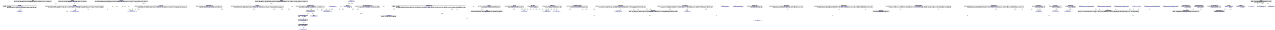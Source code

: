 digraph G {
	graph [bb="0,0,41652,982",
		nodesep=0.5,
		rankdir=TB,
		ranksep=1.0,
		ratio=auto,
		size="8.5,11"
	];
	node [fontname="DejaVu Sans",
		label="\N"
	];
	node5	[color=black,
		height=0.61111,
		label=< <table color='#666666' cellborder='0' cellspacing='0' border='1'><tr><td colspan='2' bgcolor='grey'><B>existsInExample</B></td></tr><tr><td href='https://w3id.org/def/temp_ont/existsInExample' bgcolor='#eeeeee' colspan='2'><font point-size='10' color='#6666ff'>https://w3id.org/def/temp_ont/existsInExample</font></td></tr></table> >,
		pos="17212,941",
		shape=none,
		width=4.0694];
	node1	[color=black,
		height=0.61111,
		label=< <table color='#666666' cellborder='0' cellspacing='0' border='1'><tr><td colspan='2' bgcolor='grey'><B>Temperature Lexeme</B></td></tr><tr><td href='https://w3id.org/def/temp_ont/TemperatureLexeme' bgcolor='#eeeeee' colspan='2'><font point-size='10' color='#6666ff'>https://w3id.org/def/temp_ont/TemperatureLexeme</font></td></tr></table> >,
		pos="20410,612.5",
		shape=none,
		width=4.2361];
	node5 -> node1	[color=BLACK,
		label=< <font point-size='10' color='#336633'>rdfs:domain</font> >,
		lp="18009,772",
		pos="e,20257,614.64 17358,938.12 17503,930.66 17728,903.67 17900,813 17945,789.03 17938,759.72 17980,731 18029,698.28 18044,692.39 18102,\
680 18309,634.92 19755,618.9 20247,614.72"];
	node2	[color=black,
		height=0.875,
		label=< <table color='#666666' cellborder='0' cellspacing='0' border='1'><tr><td colspan='2' bgcolor='grey'><B>Example</B></td></tr><tr><td href='https://w3id.org/def/temp_ont/Example' bgcolor='#eeeeee' colspan='2'><font point-size='10' color='#6666ff'>https://w3id.org/def/temp_ont/Example</font></td></tr><tr><td align='left'>rdfs:comment</td><td align='left'>&quot;Examples of temperature terms in use. Examples are languages objects, and can thus be the Subjects of the hasLanguage property&quot;</td></tr></table> >,
		pos="26240,612.5",
		shape=none,
		width=16.431];
	node5 -> node2	[color=BLACK,
		label=< <font point-size='10' color='#336633'>rdfs:range</font> >,
		lp="26544,772",
		pos="e,26381,644.08 17358,924.8 17451,915.81 17575,905.2 17684,900 18761,848.9 21456,859.55 22534,849 22589,848.46 26463,852.15 26502,\
813 26527,787.11 26521,761.59 26502,731 26476,691.63 26434,665.32 26391,647.8"];
	node12	[color=black,
		height=0.875,
		label=< <table color='#666666' cellborder='0' cellspacing='0' border='1'><tr><td colspan='2' bgcolor='grey'><B>containsWord</B></td></tr><tr><td href='https://w3id.org/def/temp_ont/containsWord' bgcolor='#eeeeee' colspan='2'><font point-size='10' color='#6666ff'>https://w3id.org/def/temp_ont/containsWord</font></td></tr><tr><td align='left'>rdfs:comment</td><td align='left'>&quot;Examples contain word&quot;</td></tr></table> >,
		pos="17724,772",
		shape=none,
		width=4.3889];
	node5 -> node12	[color=BLACK,
		label=< <font point-size='10' color='#336633'>owl:inverseOf</font> >,
		lp="17133,856.5",
		pos="e,17599,803.52 17153,918.92 17115,901.7 17075,875.88 17100,849 17133,812.38 17497,820.51 17546,813 17560,810.9 17575,808.33 17589,\
805.51"];
	node31	[color=black,
		height=0.61111,
		label=< <table color='#666666' cellborder='0' cellspacing='0' border='1'><tr><td colspan='2' bgcolor='grey'><B>ObjectProperty</B></td></tr><tr><td href='http://www.w3.org/2002/07/owl#ObjectProperty' bgcolor='#eeeeee' colspan='2'><font point-size='10' color='#6666ff'>http://www.w3.org/2002/07/owl#ObjectProperty</font></td></tr></table> >,
		pos="17322,612.5",
		shape=none,
		width=3.9861];
	node5 -> node31	[color=BLACK,
		label=< <font point-size='10' color='#336633'>rdf:type</font> >,
		lp="15976,772",
		pos="e,17179,615.11 17065,935.99 16749,925.86 16029,894.01 15956,813 15931,785.96 15931,757.85 15956,731 16036,643.07 16828,620.8 17169,\
615.28"];
	node7	[color=black,
		height=0.61111,
		label=< <table color='#666666' cellborder='0' cellspacing='0' border='1'><tr><td colspan='2' bgcolor='grey'><B>Class</B></td></tr><tr><td href='http://www.w3.org/2002/07/owl#Class' bgcolor='#eeeeee' colspan='2'><font point-size='10' color='#6666ff'>http://www.w3.org/2002/07/owl#Class</font></td></tr></table> >,
		pos="23206,312.5",
		shape=none,
		width=3.2361];
	node1 -> node7	[color=BLACK,
		label=< <font point-size='10' color='#336633'>rdf:type</font> >,
		lp="21134,462.5",
		pos="e,23089,317.06 20474,590.4 20597,551.27 20874,468.1 21114,431 21496,371.85 22686,329.9 23079,317.38"];
	node28	[color=black,
		height=0.875,
		label=< <table color='#666666' cellborder='0' cellspacing='0' border='1'><tr><td colspan='2' bgcolor='grey'><B>Language Object</B></td></tr><tr><td href='https://w3id.org/def/temp_ont/LanguageObject' bgcolor='#eeeeee' colspan='2'><font point-size='10' color='#6666ff'>https://w3id.org/def/temp_ont/LanguageObject</font></td></tr><tr><td align='left'>rdfs:comment</td><td align='left'>&quot;Words, phrases, examples, texts, are language objects&quot;</td></tr></table> >,
		pos="21462,462.5",
		shape=none,
		width=8.0556];
	node1 -> node28	[color=BLACK,
		label=< <font point-size='10' color='#336633'>rdfs:subClassOf</font> >,
		lp="21005,537.5",
		pos="e,21245,494.07 20559,590.49 20735,565.71 21030,524.25 21235,495.47"];
	node2 -> node7	[color=BLACK,
		label=< <font point-size='10' color='#336633'>rdf:type</font> >,
		lp="25045,462.5",
		pos="e,23322,324.97 25929,580.97 25274,516.68 23777,369.63 23332,325.95"];
	node2 -> node28	[color=BLACK,
		label=< <font point-size='10' color='#336633'>rdfs:subClassOf</font> >,
		lp="24031,537.5",
		pos="e,21753,472.49 25648,593.17 24619,561.31 22538,496.83 21763,472.8"];
	node8	[color=black,
		height=0.875,
		label=< <table color='#666666' cellborder='0' cellspacing='0' border='1'><tr><td colspan='2' bgcolor='grey'><B>hasNumberOfCentralSystemTerms</B></td></tr><tr><td href='https://w3id.org/def/temp_ont/hasNumberOfCentralSystemTerms' bgcolor='#eeeeee' colspan='2'><font point-size='10' color='#6666ff'>https://w3id.org/def/temp_ont/hasNumberOfCentralSystemTerms</font></td></tr><tr><td align='left'>rdfs:comment</td><td align='left'>&quot;We want to record the number of system central terms that a particular system has&quot;</td></tr></table> >,
		pos="33936,772",
		shape=none,
		width=11.264];
	node9	[color=black,
		height=0.875,
		label=< <table color='#666666' cellborder='0' cellspacing='0' border='1'><tr><td colspan='2' bgcolor='grey'><B>Temperature System</B></td></tr><tr><td href='https://w3id.org/def/temp_ont/TemperatureSystem' bgcolor='#eeeeee' colspan='2'><font point-size='10' color='#6666ff'>https://w3id.org/def/temp_ont/TemperatureSystem</font></td></tr><tr><td align='left'>rdfs:comment</td><td align='left'>&quot;we can later define a particular system (eg ex:smith2001_1) as a subclass of # TemperatureSystem, like this: # ex:smith2001_1 a owl:Class ;   rdfs:subClassOf ex:TemperatureSystem . Here the class is just defined.&quot;</td></tr></table> >,
		pos="32506,612.5",
		shape=none,
		width=26.278];
	node8 -> node9	[color=BLACK,
		label=< <font point-size='10' color='#336633'>rdfs:domain</font> >,
		lp="33250,687.5",
		pos="e,32784,644.02 33660,740.49 33410,713.05 33046,672.91 32794,645.13"];
	node26	[color=black,
		height=0.61111,
		label=< <table color='#666666' cellborder='0' cellspacing='0' border='1'><tr><td colspan='2' bgcolor='grey'><B>DatatypeProperty</B></td></tr><tr><td href='http://www.w3.org/2002/07/owl#DatatypeProperty' bgcolor='#eeeeee' colspan='2'><font point-size='10' color='#6666ff'>http://www.w3.org/2002/07/owl#DatatypeProperty</font></td></tr></table> >,
		pos="30106,612.5",
		shape=none,
		width=4.1528];
	node8 -> node26	[color=BLACK,
		label=< <font point-size='10' color='#336633'>rdf:type</font> >,
		lp="32624,687.5",
		pos="e,30256,623.49 33635,740.49 33594,736.93 33552,733.64 33512,731 33440,726.16 32274,682.25 32202,680 31506,658.48 31332,671.99 30636,\
644 30512,638.99 30371,630.77 30266,624.12"];
	node62	[color=black,
		height=0.61111,
		label=< <table color='#666666' cellborder='0' cellspacing='0' border='1'><tr><td colspan='2' bgcolor='grey'><B>integer</B></td></tr><tr><td href='http://www.w3.org/2001/XMLSchema#integer' bgcolor='#eeeeee' colspan='2'><font point-size='10' color='#6666ff'>http://www.w3.org/2001/XMLSchema#integer</font></td></tr></table> >,
		pos="33936,612.5",
		shape=none,
		width=3.6528];
	node8 -> node62	[color=BLACK,
		label=< <font point-size='10' color='#336633'>rdfs:range</font> >,
		lp="33961,687.5",
		pos="e,33936,634.6 33936,740.26 33936,712.76 33936,672.62 33936,644.91"];
	node9 -> node7	[color=BLACK,
		label=< <font point-size='10' color='#336633'>rdf:type</font> >,
		lp="31171,462.5",
		pos="e,23322,314.18 31560,582.51 31392,573 31256,560.7 31216,545 31141,516.18 31151,458.45 31076,431 30886,361.9 24330,320.19 23332,314.24"];
	node3	[color=black,
		height=0.875,
		label=< <table color='#666666' cellborder='0' cellspacing='0' border='1'><tr><td colspan='2' bgcolor='grey'><B>isLessWarmThan</B></td></tr><tr><td href='https://w3id.org/def/temp_ont/isLessWarmThan' bgcolor='#eeeeee' colspan='2'><font point-size='10' color='#6666ff'>https://w3id.org/def/temp_ont/isLessWarmThan</font></td></tr><tr><td align='left'>rdfs:comment</td><td align='left'>&quot;A TemperatureLexeme also have relative temperatures to each other. # Note that the inverse relationship means we do not at first have to  # mark both relationships when we add data - a reasoner can do that  # automatically for us&quot;</td></tr></table> >,
		pos="18718,941",
		shape=none,
		width=28.222];
	node3 -> node1	[color=BLACK,
		label=< <font point-size='10' color='#336633'>rdfs:domain</font> >,
		lp="20354,772",
		pos="e,20372,634.64 19515,909.5 19895,893.55 20273,875.09 20292,864 20314,850.4 20314,838.15 20322,813 20330,784.68 20316,706.42 20330,\
680 20337,664.52 20351,651.3 20364,640.81"];
	node3 -> node1	[color=BLACK,
		label=< <font point-size='10' color='#336633'>rdfs:range</font> >,
		lp="20288,772",
		pos="e,20378,634.57 19391,909.5 19752,888.39 20137,856.26 20210,813 20247,790.69 20236,764.56 20264,731 20284,705.86 20291,700.9 20316,\
680 20333,666.17 20352,652.06 20369,640.42"];
	node3 -> node31	[color=BLACK,
		label=< <font point-size='10' color='#336633'>rdf:type</font> >,
		lp="17185,772",
		pos="e,17274,634.65 18115,909.49 17693,885.09 17198,849.11 17164,813 17140,786.2 17148,763.56 17164,731 17185,689.47 17229,658.9 17265,\
639.38"];
	node37	[color=black,
		height=0.875,
		label=< <table color='#666666' cellborder='0' cellspacing='0' border='1'><tr><td colspan='2' bgcolor='grey'><B>isMoreWarmThan</B></td></tr><tr><td href='https://w3id.org/def/temp_ont/isMoreWarmThan' bgcolor='#eeeeee' colspan='2'><font point-size='10' color='#6666ff'>https://w3id.org/def/temp_ont/isMoreWarmThan</font></td></tr><tr><td align='left'>rdfs:comment</td><td align='left'>&quot;A TemperatureLexeme also have relative temperatures to each other. # Note that the inverse relationship means we do not at first have to  # mark both relationships when we add data - a reasoner can do that  # automatically for us&quot;</td></tr></table> >,
		pos="19176,772",
		shape=none,
		width=28.222];
	node3 -> node37	[color=BLACK,
		label=< <font point-size='10' color='#336633'>owl:inverseOf</font> >,
		lp="18995,856.5",
		pos="e,19092,803.61 18802,909.47 18881,880.54 19000,837.17 19082,807.12"];
	node6	[color=black,
		height=0.875,
		label=< <table color='#666666' cellborder='0' cellspacing='0' border='1'><tr><td colspan='2' bgcolor='grey'><B>isMoreColdThan</B></td></tr><tr><td href='https://w3id.org/def/temp_ont/isMoreColdThan' bgcolor='#eeeeee' colspan='2'><font point-size='10' color='#6666ff'>https://w3id.org/def/temp_ont/isMoreColdThan</font></td></tr><tr><td align='left'>rdfs:comment</td><td align='left'>&quot;A TemperatureLexeme also have relative temperatures to each other. # Note that the inverse relationship means we do not at first have to  # mark both relationships when we add data - a reasoner can do that  # automatically for us&quot;</td></tr></table> >,
		pos="24522,772",
		shape=none,
		width=28.222];
	node6 -> node1	[color=BLACK,
		label=< <font point-size='10' color='#336633'>rdfs:domain</font> >,
		lp="23695,687.5",
		pos="e,20562,613.59 24214,740.48 23995,719.89 23692,694.01 23426,680 22337,622.87 21025,614.68 20572,613.61"];
	node6 -> node1	[color=BLACK,
		label=< <font point-size='10' color='#336633'>rdfs:range</font> >,
		lp="22496,687.5",
		pos="e,20562,619.31 23733,740.5 23650,737.28 23566,734.07 23486,731 22372,688.19 21031,637.14 20572,619.69"];
	node6 -> node31	[color=BLACK,
		label=< <font point-size='10' color='#336633'>rdf:type</font> >,
		lp="20508,687.5",
		pos="e,17419,634.57 23796,740.5 23692,736.85 23586,733.53 23486,731 22820,714.13 21152,751.66 20488,695 20445,691.4 20436,683.6 20394,\
680 19749,624.9 18127,708.43 17484,644 17466,642.22 17447,639.47 17429,636.34"];
	node10	[color=black,
		height=1.1389,
		label=< <table color='#666666' cellborder='0' cellspacing='0' border='1'><tr><td colspan='2' bgcolor='grey'><B>temp_ont</B></td></tr><tr><td href='https://w3id.org/def/temp_ont' bgcolor='#eeeeee' colspan='2'><font point-size='10' color='#6666ff'>https://w3id.org/def/temp_ont</font></td></tr><tr><td align='left'>dc1:description</td><td align='left'>&quot;An ontology for capturing cross-linguistic temperature terms and their meanings.&quot;</td></tr><tr><td align='left'>dc1:title</td><td align='left'>&quot;The Linguistics of Temperature Terms Ontology&quot;</td></tr></table> >,
		pos="41202,941",
		shape=none,
		width=11.486];
	node15	[color=black,
		height=0.61111,
		label=< <table color='#666666' cellborder='0' cellspacing='0' border='1'><tr><td colspan='2' bgcolor='grey'><B>Ontology</B></td></tr><tr><td href='http://www.w3.org/2002/07/owl#Ontology' bgcolor='#eeeeee' colspan='2'><font point-size='10' color='#6666ff'>http://www.w3.org/2002/07/owl#Ontology</font></td></tr></table> >,
		pos="40880,772",
		shape=none,
		width=3.4861];
	node10 -> node15	[color=BLACK,
		label=< <font point-size='10' color='#336633'>rdf:type</font> >,
		lp="41072,856.5",
		pos="e,40921,794.09 41125,900 41065,868.59 40982,825.8 40930,798.78"];
	node52	[color=black,
		height=0.61111,
		label=< <table color='#666666' cellborder='0' cellspacing='0' border='1'><tr><td colspan='2' bgcolor='grey'><B>http://www.lexinfo.net/ontology/3.0#</B></td></tr><tr><td href='http://www.lexinfo.net/ontology/3.0#' bgcolor='#eeeeee' colspan='2'><font point-size='10' color='#6666ff'>http://www.lexinfo.net/ontology/3.0#</font></td></tr></table> >,
		pos="41202,772",
		shape=none,
		width=4.4444];
	node10 -> node52	[color=BLACK,
		label=< <font point-size='10' color='#336633'>owl:imports</font> >,
		lp="41232,856.5",
		pos="e,41202,794.33 41202,900 41202,870.69 41202,831.47 41202,804.41"];
	node59	[color=black,
		height=0.61111,
		label=< <table color='#666666' cellborder='0' cellspacing='0' border='1'><tr><td colspan='2' bgcolor='grey'><B>http://dbpedia.org/resource/</B></td></tr><tr><td href='http://dbpedia.org/resource/' bgcolor='#eeeeee' colspan='2'><font point-size='10' color='#6666ff'>http://dbpedia.org/resource/</font></td></tr></table> >,
		pos="41526,772",
		shape=none,
		width=3.5278];
	node10 -> node59	[color=BLACK,
		label=< <font point-size='10' color='#336633'>owl:imports</font> >,
		lp="41404,856.5",
		pos="e,41485,794.09 41280,900 41341,868.59 41423,825.8 41476,798.78"];
	node17	[color=black,
		height=0.875,
		label=< <table color='#666666' cellborder='0' cellspacing='0' border='1'><tr><td colspan='2' bgcolor='grey'><B>Ncedec1da52584f2e91515c6deb209ba0</B></td></tr><tr><td href='Ncedec1da52584f2e91515c6deb209ba0' bgcolor='#eeeeee' colspan='2'><font point-size='10' color='#6666ff'>Ncedec1da52584f2e91515c6deb209ba0</font></td></tr><tr><td align='left'>rdf:first</td><td align='left'>&quot;yes&quot;^^xsd:string</td></tr></table> >,
		pos="31468,462.5",
		shape=none,
		width=4.0972];
	node18	[color=black,
		height=0.875,
		label=< <table color='#666666' cellborder='0' cellspacing='0' border='1'><tr><td colspan='2' bgcolor='grey'><B>Ndeb4683ce3954e688ba05cb38e89c664</B></td></tr><tr><td href='Ndeb4683ce3954e688ba05cb38e89c664' bgcolor='#eeeeee' colspan='2'><font point-size='10' color='#6666ff'>Ndeb4683ce3954e688ba05cb38e89c664</font></td></tr><tr><td align='left'>rdf:first</td><td align='left'>&quot;no&quot;^^xsd:string</td></tr></table> >,
		pos="31748,312.5",
		shape=none,
		width=4.0972];
	node17 -> node18	[color=BLACK,
		label=< <font point-size='10' color='#336633'>rdf:rest</font> >,
		lp="31636,387.5",
		pos="e,31691,344.13 31527,430.83 31572,406.97 31634,373.83 31682,348.85"];
	node61	[color=black,
		height=0.875,
		label=< <table color='#666666' cellborder='0' cellspacing='0' border='1'><tr><td colspan='2' bgcolor='grey'><B>N5051c46eefbe403f993a6f65f97cfa05</B></td></tr><tr><td href='N5051c46eefbe403f993a6f65f97cfa05' bgcolor='#eeeeee' colspan='2'><font point-size='10' color='#6666ff'>N5051c46eefbe403f993a6f65f97cfa05</font></td></tr><tr><td align='left'>rdf:first</td><td align='left'>&quot;unknown&quot;^^xsd:string</td></tr></table> >,
		pos="31748,162.5",
		shape=none,
		width=4.0972];
	node18 -> node61	[color=BLACK,
		label=< <font point-size='10' color='#336633'>rdf:rest</font> >,
		lp="31767,237.5",
		pos="e,31748,194.13 31748,280.83 31748,258.71 31748,228.6 31748,204.42"];
	node12 -> node5	[color=BLACK,
		label=< <font point-size='10' color='#336633'>owl:inverseOf</font> >,
		lp="17517,856.5",
		pos="e,17276,918.93 17630,803.63 17531,835.93 17377,886.14 17286,915.78"];
	node12 -> node1	[color=BLACK,
		label=< <font point-size='10' color='#336633'>rdfs:range</font> >,
		lp="17901,687.5",
		pos="e,20257,613.03 17769,740.43 17806,716.57 17854,686.44 17876,680 18103,614.6 19723,612.08 20247,613.01"];
	node12 -> node2	[color=BLACK,
		label=< <font point-size='10' color='#336633'>rdfs:domain</font> >,
		lp="23261,687.5",
		pos="e,25648,627.53 17848,740.48 17868,736.58 17889,733.19 17908,731 18164,702.72 22273,698.82 22530,695 23116,686.27 24746,648.72 25637,\
627.76"];
	node12 -> node31	[color=BLACK,
		label=< <font point-size='10' color='#336633'>rdf:type</font> >,
		lp="17421,687.5",
		pos="e,17337,634.51 17590,740.4 17503,720.4 17405,697.52 17400,695 17378,682.06 17358,660.52 17343,642.83"];
	node19	[color=black,
		height=0.875,
		label=< <table color='#666666' cellborder='0' cellspacing='0' border='1'><tr><td colspan='2' bgcolor='grey'><B>temperature_personalfeeling</B></td></tr><tr><td href='https://w3id.org/def/temp_ont/temperature_personalfeeling' bgcolor='#eeeeee' colspan='2'><font point-size='10' color='#6666ff'>https://w3id.org/def/temp_ont/temperature_personalfeeling</font></td></tr><tr><td align='left'>rdfs:comment</td><td align='left'>&quot;Bodily sensations involving sentient, usually human experiencers, on a par with others, such as feeling hungry/thirsty, having pain etc. (Verhoeven 2007: 42–43). A person can feel hot or cold due to various reasons, which makes bodily sensations different from physical properties and states&quot;</td></tr></table> >,
		pos="6792.5,772",
		shape=none,
		width=35.333];
	node20	[color=black,
		height=0.875,
		label=< <table color='#666666' cellborder='0' cellspacing='0' border='1'><tr><td colspan='2' bgcolor='grey'><B>Semantic Domain</B></td></tr><tr><td href='https://w3id.org/def/temp_ont/SemanticDomain' bgcolor='#eeeeee' colspan='2'><font point-size='10' color='#6666ff'>https://w3id.org/def/temp_ont/SemanticDomain</font></td></tr><tr><td align='left'>rdfs:comment</td><td align='left'>&quot;Defines that TemperatureLexeme has a semantic domain&quot;</td></tr></table> >,
		pos="7795.5,612.5",
		shape=none,
		width=7.9444];
	node19 -> node20	[color=BLACK,
		label=< <font point-size='10' color='#336633'>rdf:type</font> >,
		lp="7375,687.5",
		pos="e,7600.9,644.05 6986.8,740.49 7160.5,713.21 7414.2,673.37 7591,645.62"];
	node20 -> node7	[color=BLACK,
		label=< <font point-size='10' color='#336633'>rdf:type</font> >,
		lp="17053,462.5",
		pos="e,23089,315.76 8081.6,605.97 10065,567.61 21731,342 23079,315.95"];
	node21	[color=black,
		height=0.875,
		label=< <table color='#666666' cellborder='0' cellspacing='0' border='1'><tr><td colspan='2' bgcolor='grey'><B>hasEnglishTranslation</B></td></tr><tr><td href='https://w3id.org/def/temp_ont/hasEnglishTranslation' bgcolor='#eeeeee' colspan='2'><font point-size='10' color='#6666ff'>https://w3id.org/def/temp_ont/hasEnglishTranslation</font></td></tr><tr><td align='left'>rdfs:comment</td><td align='left'>&quot;Each example has a translation into our business language, which is English&quot;</td></tr></table> >,
		pos="28238,772",
		shape=none,
		width=10.583];
	node21 -> node2	[color=BLACK,
		label=< <font point-size='10' color='#336633'>rdfs:domain</font> >,
		lp="27142,687.5",
		pos="e,26533,644.03 27951,740.48 27913,736.99 27875,733.72 27838,731 27517,706.9 27435,717.98 27114,695 26923,681.43 26711,661.68 26543,\
645.02"];
	node22	[color=black,
		height=0.61111,
		label=< <table color='#666666' cellborder='0' cellspacing='0' border='1'><tr><td colspan='2' bgcolor='grey'><B>string</B></td></tr><tr><td href='http://www.w3.org/2001/XMLSchema#string' bgcolor='#eeeeee' colspan='2'><font point-size='10' color='#6666ff'>http://www.w3.org/2001/XMLSchema#string</font></td></tr></table> >,
		pos="28304,612.5",
		shape=none,
		width=3.5694];
	node21 -> node22	[color=BLACK,
		label=< <font point-size='10' color='#336633'>rdfs:range</font> >,
		lp="28298,687.5",
		pos="e,28294,634.65 28249,740.1 28256,722.42 28265,699.87 28274,680 28279,668.18 28284,655.3 28289,644.05"];
	node21 -> node26	[color=BLACK,
		label=< <font point-size='10' color='#336633'>rdf:type</font> >,
		lp="29223,687.5",
		pos="e,29957,624.45 28535,740.5 28569,737.19 28604,733.96 28636,731 29113,688.1 29677,645.25 29947,625.21"];
	node11	[color=black,
		height=1.1389,
		label=< <table color='#666666' cellborder='0' cellspacing='0' border='1'><tr><td colspan='2' bgcolor='grey'><B>partOfTemperatureSystem</B></td></tr><tr><td href='https://w3id.org/def/temp_ont/partOfTemperatureSystem' bgcolor='#eeeeee' colspan='2'><font point-size='10' color='#6666ff'>https://w3id.org/def/temp_ont/partOfTemperatureSystem</font></td></tr><tr><td align='left'>owl:minCardinality</td><td align='left'>&quot;1&quot;^^xsd:integer</td></tr><tr><td align='left'>rdfs:comment</td><td align='left'>&quot;this defines that each ex:TemperatureLexeme has to be part of a temperature system. An example temperature system might be smith_2001_1 or smith_2001_2, here assuming that in the publication smith 2001 we found two different systems, thus giving us ex:smith_2001_1_varm ex:partOfTemperatureSystem smith_2001_1&quot;</td></tr></table> >,
		pos="22098,772",
		shape=none,
		width=38.069];
	node11 -> node1	[color=BLACK,
		label=< <font point-size='10' color='#336633'>rdfs:domain</font> >,
		lp="21283,687.5",
		pos="e,20562,627.72 21669,730.98 21312,697.67 20823,652.06 20572,628.68"];
	node11 -> node9	[color=BLACK,
		label=< <font point-size='10' color='#336633'>rdfs:range</font> >,
		lp="29565,687.5",
		pos="e,31560,638.17 23469,731.32 23475,731.21 23481,731.11 23488,731 26049,686.12 26691,769.66 29252,695 29381,691.27 29412,684.63 29540,\
680 30329,651.49 30526,662.09 31314,644 31391,642.24 31470,640.36 31550,638.42"];
	node11 -> node31	[color=BLACK,
		label=< <font point-size='10' color='#336633'>rdf:type</font> >,
		lp="20364,687.5",
		pos="e,17419,634.53 21205,730.99 20721,709.84 20175,686.87 19932,680 19388,664.58 18025,698.86 17484,644 17466,642.2 17447,639.44 17429,\
636.31"];
	node25	[color=black,
		height=0.61111,
		label=< <table color='#666666' cellborder='0' cellspacing='0' border='1'><tr><td colspan='2' bgcolor='grey'><B>hasPersFeelingConstructionExplanation</B></td></tr><tr><td href='https://w3id.org/def/temp_ont/hasPersFeelingConstructionExplanation' bgcolor='#eeeeee' colspan='2'><font point-size='10' color='#6666ff'>https://w3id.org/def/temp_ont/hasPersFeelingConstructionExplanation</font></td></tr></table> >,
		pos="33282,772",
		shape=none,
		width=5.9028];
	node25 -> node22	[color=BLACK,
		label=< <font point-size='10' color='#336633'>rdfs:range</font> >,
		lp="28688,687.5",
		pos="e,28427,634.55 33182,749.99 33142,742.46 33095,734.89 33052,731 32809,709.13 28903,739.48 28664,695 28645,691.54 28642,685.28 28624,\
680 28563,662.47 28495,647.63 28437,636.45"];
	node25 -> node26	[color=BLACK,
		label=< <font point-size='10' color='#336633'>rdf:type</font> >,
		lp="30876,687.5",
		pos="e,30256,633.87 33181,749.96 33141,742.53 33094,735.03 33052,731 32566,685.23 31343,725.43 30856,695 30652,682.26 30418,654.74 30266,\
635.21"];
	node39	[color=black,
		height=0.875,
		label=< <table color='#666666' cellborder='0' cellspacing='0' border='1'><tr><td colspan='2' bgcolor='grey'><B>PersFeelingConstruction</B></td></tr><tr><td href='https://w3id.org/def/temp_ont/PersFeelingConstruction' bgcolor='#eeeeee' colspan='2'><font point-size='10' color='#6666ff'>https://w3id.org/def/temp_ont/PersFeelingConstruction</font></td></tr><tr><td align='left'>rdfs:comment</td><td align='left'>&quot;A kind of  morphosyntactic constructions from p 137 in Koptjevskaja-Tamm, M. (2022). Semantic maps and temperature: Capturing the lexicon-grammar interface across languages. Zeitschrift für Sprachwissenschaft, 41(1), 125-177. https://doi.org/10.1515/zfs-2021-2042&quot;</td></tr></table> >,
		pos="37488,612.5",
		shape=none,
		width=32.125];
	node25 -> node39	[color=BLACK,
		label=< <font point-size='10' color='#336633'>rdfs:domain</font> >,
		lp="35036,687.5",
		pos="e,36332,643.65 33385,749.98 33425,742.68 33470,735.25 33512,731 33651,716.95 35199,673.83 36322,643.93"];
	node28 -> node7	[color=BLACK,
		label=< <font point-size='10' color='#336633'>rdf:type</font> >,
		lp="22407,387.5",
		pos="e,23089,323.41 21753,436.85 22138,404.13 22802,347.76 23079,324.26"];
	node30	[color=black,
		height=0.875,
		label=< <table color='#666666' cellborder='0' cellspacing='0' border='1'><tr><td colspan='2' bgcolor='grey'><B>isLessColdThan</B></td></tr><tr><td href='https://w3id.org/def/temp_ont/isLessColdThan' bgcolor='#eeeeee' colspan='2'><font point-size='10' color='#6666ff'>https://w3id.org/def/temp_ont/isLessColdThan</font></td></tr><tr><td align='left'>rdfs:comment</td><td align='left'>&quot;A TemperatureLexeme also have relative temperatures to each other. # Note that the inverse relationship means we do not at first have to  # mark both relationships when we add data - a reasoner can do that  # automatically for us&quot;</td></tr></table> >,
		pos="20786,941",
		shape=none,
		width=28.222];
	node30 -> node1	[color=BLACK,
		label=< <font point-size='10' color='#336633'>rdfs:range</font> >,
		lp="20565,772",
		pos="e,20443,634.54 20701,909.34 20671,896.91 20636,881.37 20606,864 20574,845.3 20563,842.82 20540,813 20503,762.21 20527,731.34 20490,\
680 20480,665.04 20465,651.52 20451,640.64"];
	node30 -> node1	[color=BLACK,
		label=< <font point-size='10' color='#336633'>rdfs:domain</font> >,
		lp="20681,772",
		pos="e,20540,634.57 20743,909.33 20714,886.07 20676,851.58 20652,813 20621,760.43 20658,724.26 20616,680 20598,661.25 20574,647.77 20550,\
638.1"];
	node30 -> node6	[color=BLACK,
		label=< <font point-size='10' color='#336633'>owl:inverseOf</font> >,
		lp="22800,856.5",
		pos="e,23839,803.52 21469,909.49 22139,879.54 23155,834.09 23829,803.98"];
	node30 -> node31	[color=BLACK,
		label=< <font point-size='10' color='#336633'>rdf:type</font> >,
		lp="18121,772",
		pos="e,17424,634.52 20237,909.47 19892,890.83 19439,867.16 19038,849 18933,844.29 18192,862.66 18100,813 18061,791.72 18077,759.7 18042,\
731 18002,696.88 17986,693.67 17934,680 17740,628.22 17683,670.75 17484,644 17468,641.87 17451,639.2 17435,636.33"];
	node4	[color=black,
		height=1.1389,
		label=< <table color='#666666' cellborder='0' cellspacing='0' border='1'><tr><td colspan='2' bgcolor='grey'><B>hasLanguage</B></td></tr><tr><td href='https://w3id.org/def/temp_ont/hasLanguage' bgcolor='#eeeeee' colspan='2'><font point-size='10' color='#6666ff'>https://w3id.org/def/temp_ont/hasLanguage</font></td></tr><tr><td align='left'>owl:maxCardinality</td><td align='left'>&quot;1&quot;^^xsd:integer</td></tr><tr><td align='left'>rdfs:comment</td><td align='left'>&quot;Defines that ex:TemperatureLexeme have languages, and that those languages are # subclasses of http://dbpedia.org/resource/Language&quot;</td></tr></table> >,
		pos="12494,772",
		shape=none,
		width=17.681];
	node4 -> node28	[color=BLACK,
		label=< <font point-size='10' color='#336633'>rdfs:domain</font> >,
		lp="14511,612.5",
		pos="e,21172,493.49 12825,730.97 13219,685.25 13898,612.69 14482,581 17444,420.45 18197,663.63 21162,494.06"];
	node4 -> node31	[color=BLACK,
		label=< <font point-size='10' color='#336633'>rdf:type</font> >,
		lp="15300,687.5",
		pos="e,17179,618.65 13131,731.73 13137,731.48 13143,731.24 13148,731 13880,700.65 14064,714.8 14796,695 15695,670.66 16775,633.03 17169,\
619.01"];
	node65	[color=black,
		height=0.61111,
		label=< <table color='#666666' cellborder='0' cellspacing='0' border='1'><tr><td colspan='2' bgcolor='grey'><B>Language</B></td></tr><tr><td href='http://dbpedia.org/resource/Language' bgcolor='#eeeeee' colspan='2'><font point-size='10' color='#6666ff'>http://dbpedia.org/resource/Language</font></td></tr></table> >,
		pos="12494,612.5",
		shape=none,
		width=3.3194];
	node4 -> node65	[color=BLACK,
		label=< <font point-size='10' color='#336633'>rdfs:range</font> >,
		lp="12519,687.5",
		pos="e,12494,634.71 12494,730.85 12494,704.17 12494,669.65 12494,644.96"];
	node33	[color=black,
		height=0.875,
		label=< <table color='#666666' cellborder='0' cellspacing='0' border='1'><tr><td colspan='2' bgcolor='grey'><B>hasSemanticBasicnessStatus</B></td></tr><tr><td href='https://w3id.org/def/temp_ont/hasSemanticBasicnessStatus' bgcolor='#eeeeee' colspan='2'><font point-size='10' color='#6666ff'>https://w3id.org/def/temp_ont/hasSemanticBasicnessStatus</font></td></tr><tr><td align='left'>rdfs:comment</td><td align='left'>&quot; Each TemperatureLexeme has a BasicnessStatus (is it a basic temperature term?), which can be one of yes no unknown&quot;</td></tr></table> >,
		pos="30106,772",
		shape=none,
		width=15.167];
	node33 -> node1	[color=BLACK,
		label=< <font point-size='10' color='#336633'>rdfs:domain</font> >,
		lp="27353,687.5",
		pos="e,20562,614.26 29715,740.48 29657,736.77 29597,733.44 29542,731 29295,720.3 27567,739.95 27324,695 27305,691.46 27303,683.48 27284,\
680 27113,648.96 21596,619.52 20572,614.31"];
	node33 -> node26	[color=BLACK,
		label=< <font point-size='10' color='#336633'>rdf:type</font> >,
		lp="30127,687.5",
		pos="e,30106,634.6 30106,740.26 30106,712.76 30106,672.62 30106,644.91"];
	node55	[color=black,
		height=0.61111,
		label=< <table color='#666666' cellborder='0' cellspacing='0' border='1'><tr><td colspan='2' bgcolor='grey'><B>N68d88d1fdf124c9498e9d5c82b8ff4dc</B></td></tr><tr><td href='N68d88d1fdf124c9498e9d5c82b8ff4dc' bgcolor='#eeeeee' colspan='2'><font point-size='10' color='#6666ff'>N68d88d1fdf124c9498e9d5c82b8ff4dc</font></td></tr></table> >,
		pos="31150,612.5",
		shape=none,
		width=4.0972];
	node33 -> node55	[color=BLACK,
		label=< <font point-size='10' color='#336633'>rdfs:range</font> >,
		lp="31049,687.5",
		pos="e,31115,634.56 30537,740.49 30735,725.18 30936,707.32 30980,695 31026,682.62 31073,658.51 31106,639.71"];
	node34	[color=black,
		height=0.875,
		label=< <table color='#666666' cellborder='0' cellspacing='0' border='1'><tr><td colspan='2' bgcolor='grey'><B>temperature_water</B></td></tr><tr><td href='https://w3id.org/def/temp_ont/temperature_water' bgcolor='#eeeeee' colspan='2'><font point-size='10' color='#6666ff'>https://w3id.org/def/temp_ont/temperature_water</font></td></tr><tr><td align='left'>rdfs:comment</td><td align='left'>&quot;Temperature terms related specifically to wate&quot;</td></tr></table> >,
		pos="2225.5,772",
		shape=none,
		width=7.2639];
	node34 -> node20	[color=BLACK,
		label=< <font point-size='10' color='#336633'>rdf:type</font> >,
		lp="4173,687.5",
		pos="e,7509.4,617.49 2418.4,740.49 2447.2,736.77 2476.6,733.42 2504.5,731 3234.5,667.57 3419.9,698.02 4152.5,680 5395.8,649.42 6878.1,\
626.59 7499,617.64"];
	node54	[color=black,
		height=0.61111,
		label=< <table color='#666666' cellborder='0' cellspacing='0' border='1'><tr><td colspan='2' bgcolor='grey'><B>ENVO_09200014</B></td></tr><tr><td href='http://purl.obolibrary.org/obo/ENVO_09200014' bgcolor='#eeeeee' colspan='2'><font point-size='10' color='#6666ff'>http://purl.obolibrary.org/obo/ENVO_09200014</font></td></tr></table> >,
		pos="2225.5,612.5",
		shape=none,
		width=3.9861];
	node34 -> node54	[color=BLACK,
		label=< <font point-size='10' color='#336633'>owl:sameAs</font> >,
		lp="2255,687.5",
		pos="e,2225.5,634.6 2225.5,740.26 2225.5,712.76 2225.5,672.62 2225.5,644.91"];
	node13	[color=black,
		height=0.875,
		label=< <table color='#666666' cellborder='0' cellspacing='0' border='1'><tr><td colspan='2' bgcolor='grey'><B>TemperatureScaleTypeWarmth</B></td></tr><tr><td href='https://w3id.org/def/temp_ont/TemperatureScaleTypeWarmth' bgcolor='#eeeeee' colspan='2'><font point-size='10' color='#6666ff'>https://w3id.org/def/temp_ont/TemperatureScaleTypeWarmth</font></td></tr><tr><td align='left'>rdfs:comment</td><td align='left'>&quot;A warm temperature scale type&quot;</td></tr></table> >,
		pos="766.5,772",
		shape=none,
		width=5.3056];
	node35	[color=black,
		height=0.875,
		label=< <table color='#666666' cellborder='0' cellspacing='0' border='1'><tr><td colspan='2' bgcolor='grey'><B>TemperatureScaleType</B></td></tr><tr><td href='https://w3id.org/def/temp_ont/TemperatureScaleType' bgcolor='#eeeeee' colspan='2'><font point-size='10' color='#6666ff'>https://w3id.org/def/temp_ont/TemperatureScaleType</font></td></tr><tr><td align='left'>rdfs:comment</td><td align='left'>&quot;A TemperatureLexeme can belong either to a hot scale or to a cold scale or to a # neutral scale (e.g. lukewarm)&quot;</td></tr></table> >,
		pos="1077.5,612.5",
		shape=none,
		width=14.708];
	node13 -> node35	[color=BLACK,
		label=< <font point-size='10' color='#336633'>rdf:type</font> >,
		lp="962,687.5",
		pos="e,1017.1,644.1 826.83,740.45 878.68,714.19 953.46,676.32 1007.8,648.78"];
	node35 -> node7	[color=BLACK,
		label=< <font point-size='10' color='#336633'>rdf:type</font> >,
		lp="10014,462.5",
		pos="e,23089,314.24 1607.3,581.61 1613.1,581.4 1618.8,581.19 1624.5,581 6173.8,426.05 21527,324.27 23079,314.3"];
	node16	[color=black,
		height=0.875,
		label=< <table color='#666666' cellborder='0' cellspacing='0' border='1'><tr><td colspan='2' bgcolor='grey'><B>hasTemperatureScaleType</B></td></tr><tr><td href='https://w3id.org/def/temp_ont/hasTemperatureScaleType' bgcolor='#eeeeee' colspan='2'><font point-size='10' color='#6666ff'>https://w3id.org/def/temp_ont/hasTemperatureScaleType</font></td></tr><tr><td align='left'>rdfs:comment</td><td align='left'>&quot;A TemperatureLexeme can belong either to a hot scale or to a cold scale or to a # neutral scale (e.g. lukewarm)&quot;</td></tr></table> >,
		pos="16544,772",
		shape=none,
		width=14.708];
	node16 -> node1	[color=BLACK,
		label=< <font point-size='10' color='#336633'>rdfs:domain</font> >,
		lp="17705,687.5",
		pos="e,20257,613.55 16966,740.48 17012,737.24 17058,734.03 17102,731 17343,714.34 17410,755.37 17644,695 17660,691.08 17661,683.6 17676,\
680 17926,621.31 19696,614.31 20247,613.56"];
	node16 -> node31	[color=BLACK,
		label=< <font point-size='10' color='#336633'>rdf:type</font> >,
		lp="17001,687.5",
		pos="e,17219,634.53 16695,740.45 16846,710.03 17073,664.03 17209,636.56"];
	node16 -> node35	[color=BLACK,
		label=< <font point-size='10' color='#336633'>rdfs:range</font> >,
		lp="5971,687.5",
		pos="e,1607.3,643.4 16168,740.48 16108,736.59 16046,733.2 15988,731 14873,689.02 7062.1,703.58 5946.5,695 5706.4,693.15 1864.5,652.1 \
1624.5,644 1622.2,643.92 1619.9,643.84 1617.5,643.76"];
	node36	[color=black,
		height=0.875,
		label=< <table color='#666666' cellborder='0' cellspacing='0' border='1'><tr><td colspan='2' bgcolor='grey'><B>hasExampleText</B></td></tr><tr><td href='https://w3id.org/def/temp_ont/hasExampleText' bgcolor='#eeeeee' colspan='2'><font point-size='10' color='#6666ff'>https://w3id.org/def/temp_ont/hasExampleText</font></td></tr><tr><td align='left'>rdfs:comment</td><td align='left'>&quot;Each example has a translation text&quot;</td></tr></table> >,
		pos="27604,772",
		shape=none,
		width=6];
	node36 -> node2	[color=BLACK,
		label=< <font point-size='10' color='#336633'>rdfs:domain</font> >,
		lp="26881,687.5",
		pos="e,26497,644.01 27438,740.49 27416,736.93 27392,733.64 27370,731 27141,703.52 27082,722.21 26852,695 26813,690.27 26803,685.86 26764,\
680 26680,667.69 26589,655.65 26507,645.27"];
	node36 -> node22	[color=BLACK,
		label=< <font point-size='10' color='#336633'>rdfs:range</font> >,
		lp="28021,687.5",
		pos="e,28210,634.53 27740,740.45 27875,710.12 28078,664.31 28200,636.81"];
	node36 -> node26	[color=BLACK,
		label=< <font point-size='10' color='#336633'>rdf:type</font> >,
		lp="29008,687.5",
		pos="e,29957,623.19 27767,740.48 27791,736.78 27815,733.45 27838,731 28229,689.82 28329,714.54 28722,695 29165,672.89 29689,640.31 29947,\
623.84"];
	node37 -> node1	[color=BLACK,
		label=< <font point-size='10' color='#336633'>rdfs:domain</font> >,
		lp="19895,687.5",
		pos="e,20257,632.99 19415,740.49 19660,709.22 20034,661.42 20247,634.26"];
	node37 -> node1	[color=BLACK,
		label=< <font point-size='10' color='#336633'>rdfs:range</font> >,
		lp="19759,687.5",
		pos="e,20257,625.78 19345,740.48 19456,721.32 19603,697.1 19734,680 19909,657.23 20110,638.39 20247,626.65"];
	node37 -> node31	[color=BLACK,
		label=< <font point-size='10' color='#336633'>rdf:type</font> >,
		lp="18306,687.5",
		pos="e,17423,634.56 18846,740.47 18636,721.57 18357,697.62 18110,680 17832,660.12 17761,678.05 17484,644 17467,641.97 17450,639.27 17433,\
636.32"];
	node38	[color=black,
		height=0.61111,
		label=< <table color='#666666' cellborder='0' cellspacing='0' border='1'><tr><td colspan='2' bgcolor='grey'><B>PersFeelingConstruction_IntransitiveStrategy_NonOriented</B></td></tr><tr><td href='https://w3id.org/def/temp_ont/PersFeelingConstruction_IntransitiveStrategy_NonOriented' bgcolor='#eeeeee' colspan='2'><font point-size='10' color='#6666ff'>https://w3id.org/def/temp_ont/PersFeelingConstruction_IntransitiveStrategy_NonOriented</font></td></tr></table> >,
		pos="38642,772",
		shape=none,
		width=7.4861];
	node38 -> node39	[color=BLACK,
		label=< <font point-size='10' color='#336633'>rdf:type</font> >,
		lp="38089,687.5",
		pos="e,37715,644.05 38491,750 38447,743.85 38398,737.13 38354,731 38141,701.79 37899,668.94 37725,645.41"];
	node39 -> node7	[color=BLACK,
		label=< <font point-size='10' color='#336633'>rdf:type</font> >,
		lp="31268,462.5",
		pos="e,23322,314.08 36332,591.12 36098,587.4 35854,583.82 35626,581 35565,580.26 31345,571.48 31290,545 31233,516.61 31258,460.44 31200,\
431 30747,198.52 30564,393.81 30054,380 28672,342.54 24148,318.25 23332,314.13"];
	node40	[color=black,
		height=0.61111,
		label=< <table color='#666666' cellborder='0' cellspacing='0' border='1'><tr><td colspan='2' bgcolor='grey'><B>hasSemanticDomain</B></td></tr><tr><td href='https://w3id.org/def/temp_ont/hasSemanticDomain' bgcolor='#eeeeee' colspan='2'><font point-size='10' color='#6666ff'>https://w3id.org/def/temp_ont/hasSemanticDomain</font></td></tr></table> >,
		pos="17376,772",
		shape=none,
		width=4.2361];
	node40 -> node1	[color=BLACK,
		label=< <font point-size='10' color='#336633'>rdfs:domain</font> >,
		lp="17809,687.5",
		pos="e,20257,614.25 17463,749.96 17490,743.6 17520,736.77 17548,731 17634,712.96 17658,719.29 17742,695 17760,690 17763,683.62 17780,\
680 18021,631.11 19711,617.44 20247,614.31"];
	node40 -> node20	[color=BLACK,
		label=< <font point-size='10' color='#336633'>rdfs:range</font> >,
		lp="14415,687.5",
		pos="e,8081.7,616.88 17298,749.93 17267,742.44 17230,734.91 17196,731 17139,724.27 9682.4,635.8 8091.8,617"];
	node40 -> node31	[color=BLACK,
		label=< <font point-size='10' color='#336633'>rdf:type</font> >,
		lp="17339,687.5",
		pos="e,17317,634.51 17354,749.71 17341,735.61 17326,715.91 17318,695 17313,678.97 17314,660.16 17316,644.65"];
	node41	[color=black,
		height=0.61111,
		label=< <table color='#666666' cellborder='0' cellspacing='0' border='1'><tr><td colspan='2' bgcolor='grey'><B>hasPersFeelingConstruction</B></td></tr><tr><td href='https://w3id.org/def/temp_ont/hasPersFeelingConstruction' bgcolor='#eeeeee' colspan='2'><font point-size='10' color='#6666ff'>https://w3id.org/def/temp_ont/hasPersFeelingConstruction</font></td></tr></table> >,
		pos="32854,772",
		shape=none,
		width=4.9861];
	node41 -> node9	[color=BLACK,
		label=< <font point-size='10' color='#336633'>rdfs:domain</font> >,
		lp="32709,687.5",
		pos="e,32574,644.04 32808,749.92 32751,723.94 32652,679.43 32583,648.34"];
	node41 -> node31	[color=BLACK,
		label=< <font point-size='10' color='#336633'>rdf:type</font> >,
		lp="27621,687.5",
		pos="e,17418,634.55 32769,749.95 32734,742.42 32694,734.85 32656,731 32098,673.11 28162,716.65 27600,695 27505,691.33 27482,683.51 27386,\
680 26837,659.75 18031,696.42 17484,644 17465,642.27 17446,639.49 17428,636.31"];
	node41 -> node39	[color=BLACK,
		label=< <font point-size='10' color='#336633'>rdfs:range</font> >,
		lp="33103,687.5",
		pos="e,36332,632.84 32894,749.9 32937,727.59 33011,693.76 33078,680 33217,651.88 35484,646.16 35626,644 35851,640.57 36091,636.75 36322,\
633"];
	node42	[color=black,
		height=0.875,
		label=< <table color='#666666' cellborder='0' cellspacing='0' border='1'><tr><td colspan='2' bgcolor='grey'><B>TemperatureSystemValue</B></td></tr><tr><td href='https://w3id.org/def/temp_ont/TemperatureSystemValue' bgcolor='#eeeeee' colspan='2'><font point-size='10' color='#6666ff'>https://w3id.org/def/temp_ont/TemperatureSystemValue</font></td></tr><tr><td align='left'>rdfs:comment</td><td align='left'>&quot;Central terms or peripheral terms&quot;</td></tr></table> >,
		pos="39522,612.5",
		shape=none,
		width=5.7639];
	node42 -> node7	[color=BLACK,
		label=< <font point-size='10' color='#336633'>rdf:type</font> >,
		lp="35723,462.5",
		pos="e,23322,313.85 39314,603.51 39140,596.97 38885,587.73 38662,581 35085,472.84 34191,440.73 30612,380 27662,329.92 24049,316.19 23332,\
313.88"];
	node43	[color=black,
		height=0.875,
		label=< <table color='#666666' cellborder='0' cellspacing='0' border='1'><tr><td colspan='2' bgcolor='grey'><B>hasComment</B></td></tr><tr><td href='https://w3id.org/def/temp_ont/hasComment' bgcolor='#eeeeee' colspan='2'><font point-size='10' color='#6666ff'>https://w3id.org/def/temp_ont/hasComment</font></td></tr><tr><td align='left'>rdfs:comment</td><td align='left'>&quot;This is a temperature ontology specific comment, as opposed to the general rdfs:comment.&quot;</td></tr></table> >,
		pos="29090,772",
		shape=none,
		width=12.069];
	node43 -> node1	[color=BLACK,
		label=< <font point-size='10' color='#336633'>rdfs:domain</font> >,
		lp="27250,687.5",
		pos="e,20562,614.36 28773,740.5 28727,736.83 28681,733.51 28636,731 28322,713.16 27531,748.32 27222,695 27200,691.36 27197,683.48 27176,\
680 27007,652.44 21588,620.22 20573,614.42"];
	node43 -> node22	[color=BLACK,
		label=< <font point-size='10' color='#336633'>rdfs:range</font> >,
		lp="28407,687.5",
		pos="e,28317,634.55 28759,740.48 28584,723.41 28401,703.83 28382,695 28358,683.23 28338,660.93 28323,642.63"];
	node43 -> node26	[color=BLACK,
		label=< <font point-size='10' color='#336633'>rdf:type</font> >,
		lp="29680,687.5",
		pos="e,29971,634.54 29286,740.49 29484,709.9 29784,663.51 29961,636.08"];
	node44	[color=black,
		height=0.61111,
		label=< <table color='#666666' cellborder='0' cellspacing='0' border='1'><tr><td colspan='2' bgcolor='grey'><B>PersFeelingConstruction_Other</B></td></tr><tr><td href='https://w3id.org/def/temp_ont/PersFeelingConstruction_Other' bgcolor='#eeeeee' colspan='2'><font point-size='10' color='#6666ff'>https://w3id.org/def/temp_ont/PersFeelingConstruction_Other</font></td></tr></table> >,
		pos="39136,772",
		shape=none,
		width=5.2361];
	node44 -> node39	[color=BLACK,
		label=< <font point-size='10' color='#336633'>rdf:type</font> >,
		lp="38635,687.5",
		pos="e,38036,644.01 39038,749.97 39004,743.09 38965,735.94 38928,731 38639,691.27 38314,663.35 38046,644.72"];
	node46	[color=black,
		height=0.875,
		label=< <table color='#666666' cellborder='0' cellspacing='0' border='1'><tr><td colspan='2' bgcolor='grey'><B>TemperatureScaleTypeColdness</B></td></tr><tr><td href='https://w3id.org/def/temp_ont/TemperatureScaleTypeColdness' bgcolor='#eeeeee' colspan='2'><font point-size='10' color='#6666ff'>https://w3id.org/def/temp_ont/TemperatureScaleTypeColdness</font></td></tr><tr><td align='left'>rdfs:comment</td><td align='left'>&quot;A cold temperature scale type &quot;</td></tr></table> >,
		pos="1189.5,772",
		shape=none,
		width=5.4306];
	node46 -> node35	[color=BLACK,
		label=< <font point-size='10' color='#336633'>rdf:type</font> >,
		lp="1154,687.5",
		pos="e,1099.3,644.16 1167.6,740.26 1149.8,715.22 1124.6,679.7 1105.3,652.63"];
	node49	[color=black,
		height=0.61111,
		label=< <table color='#666666' cellborder='0' cellspacing='0' border='1'><tr><td colspan='2' bgcolor='grey'><B>PersFeelingConstruction_TransitiveStrategy_ExperiencerOriented</B></td></tr><tr><td href='https://w3id.org/def/temp_ont/PersFeelingConstruction_TransitiveStrategy_ExperiencerOriented' bgcolor='#eeeeee' colspan='2'><font point-size='10' color='#6666ff'>https://w3id.org/def/temp_ont/PersFeelingConstruction_TransitiveStrategy_ExperiencerOriented</font></td></tr></table> >,
		pos="39648,772",
		shape=none,
		width=7.9861];
	node49 -> node39	[color=BLACK,
		label=< <font point-size='10' color='#336633'>rdf:type</font> >,
		lp="38957,687.5",
		pos="e,38172,644.01 39499,749.98 39449,743.32 39393,736.31 39342,731 38959,691.62 38531,663.43 38182,644.55"];
	node51	[color=black,
		height=0.61111,
		label=< <table color='#666666' cellborder='0' cellspacing='0' border='1'><tr><td colspan='2' bgcolor='grey'><B>PersFeelingConstruction_TransitiveStrategy_ExpertumOriented</B></td></tr><tr><td href='https://w3id.org/def/temp_ont/PersFeelingConstruction_TransitiveStrategy_ExpertumOriented' bgcolor='#eeeeee' colspan='2'><font point-size='10' color='#6666ff'>https://w3id.org/def/temp_ont/PersFeelingConstruction_TransitiveStrategy_ExpertumOriented</font></td></tr></table> >,
		pos="36890,772",
		shape=none,
		width=7.7361];
	node51 -> node39	[color=BLACK,
		label=< <font point-size='10' color='#336633'>rdf:type</font> >,
		lp="37246,687.5",
		pos="e,37372,644.04 36970,749.92 37070,723.47 37244,677.78 37362,646.64"];
	node55 -> node17	[color=BLACK,
		label=< <font point-size='10' color='#336633'>owl:oneOf</font> >,
		lp="31346,537.5",
		pos="e,31403,494.12 31195,590.45 31246,566.5 31332,527.02 31393,498.43"];
	node72	[color=black,
		height=0.61111,
		label=< <table color='#666666' cellborder='0' cellspacing='0' border='1'><tr><td colspan='2' bgcolor='grey'><B>Datatype</B></td></tr><tr><td href='http://www.w3.org/2000/01/rdf-schema#Datatype' bgcolor='#eeeeee' colspan='2'><font point-size='10' color='#6666ff'>http://www.w3.org/2000/01/rdf-schema#Datatype</font></td></tr></table> >,
		pos="30912,462.5",
		shape=none,
		width=4.0694];
	node55 -> node72	[color=BLACK,
		label=< <font point-size='10' color='#336633'>rdf:type</font> >,
		lp="31059,537.5",
		pos="e,30946,484.71 31116,590.45 31073,564.06 31000,518.8 30954,490.06"];
	node0	[color=black,
		height=0.875,
		label=< <table color='#666666' cellborder='0' cellspacing='0' border='1'><tr><td colspan='2' bgcolor='grey'><B>hasTemperatureSystemCentralityValue</B></td></tr><tr><td href='https://w3id.org/def/temp_ont/hasTemperatureSystemCentralityValue' bgcolor='#eeeeee' colspan='2'><font point-size='10' color='#6666ff'>https://w3id.org/def/temp_ont/hasTemperatureSystemCentralityValue</font></td></tr><tr><td align='left'>rdfs:comment</td><td align='left'>&quot;An important distinction is whether a temperature term is domain CENTRAL or domain PERIPHERAL&quot;</td></tr></table> >,
		pos="26028,772",
		shape=none,
		width=12.639];
	node0 -> node1	[color=BLACK,
		label=< <font point-size='10' color='#336633'>rdfs:domain</font> >,
		lp="24743,687.5",
		pos="e,20562,613.27 25696,740.48 25649,736.86 25601,733.55 25556,731 23595,620.79 21210,613.2 20572,613.27"];
	node0 -> node31	[color=BLACK,
		label=< <font point-size='10' color='#336633'>rdf:type</font> >,
		lp="21124,687.5",
		pos="e,17418,634.5 25707,740.48 25656,736.64 25604,733.27 25556,731 24567,685.28 22093,712.01 21104,695 20850,690.64 20787,684.83 20534,\
680 20195,673.54 17821,677.67 17484,644 17466,642.21 17447,639.44 17428,636.29"];
	node0 -> node42	[color=BLACK,
		label=< <font point-size='10' color='#336633'>rdfs:range</font> >,
		lp="36914,687.5",
		pos="e,39314,622 26354,740.48 26406,736.59 26460,733.2 26510,731 27512,687.5 34532,705.17 35534,695 36925,680.89 37273,680 38662,644 \
38881,638.35 39130,629.2 39304,622.39"];
	node56	[color=black,
		height=0.875,
		label=< <table color='#666666' cellborder='0' cellspacing='0' border='1'><tr><td colspan='2' bgcolor='grey'><B>hasAdditionalTerms</B></td></tr><tr><td href='https://w3id.org/def/temp_ont/hasAdditionalTerms' bgcolor='#eeeeee' colspan='2'><font point-size='10' color='#6666ff'>https://w3id.org/def/temp_ont/hasAdditionalTerms</font></td></tr><tr><td align='left'>rdfs:comment</td><td align='left'>&quot;We want to provide a text (string) variable to enter any additional info on temperatures terms that are not important enough to get their own entry in the semantic database. English exampless might be “torrid, “steaming&quot;</td></tr></table> >,
		pos="31664,772",
		shape=none,
		width=27.083];
	node56 -> node9	[color=BLACK,
		label=< <font point-size='10' color='#336633'>rdfs:domain</font> >,
		lp="32164,687.5",
		pos="e,32343,644.05 31827,740.49 31972,713.32 32184,673.69 32333,645.95"];
	node56 -> node22	[color=BLACK,
		label=< <font point-size='10' color='#336633'>rdfs:range</font> >,
		lp="28594,687.5",
		pos="e,28379,634.56 30956,740.49 30860,736.94 30763,733.65 30670,731 30437,724.3 28799,737.7 28570,695 28550,691.45 28547,686.09 28528,\
680 28483,664.86 28431,649.48 28389,637.34"];
	node56 -> node26	[color=BLACK,
		label=< <font point-size='10' color='#336633'>rdf:type</font> >,
		lp="30639,687.5",
		pos="e,30220,634.5 31123,740.49 30960,728.95 30782,713.91 30618,695 30485,679.59 30334,654.52 30230,636.25"];
	node58	[color=black,
		height=0.61111,
		label=< <table color='#666666' cellborder='0' cellspacing='0' border='1'><tr><td colspan='2' bgcolor='grey'><B>AnnotationProperty</B></td></tr><tr><td href='http://www.w3.org/2002/07/owl#AnnotationProperty' bgcolor='#eeeeee' colspan='2'><font point-size='10' color='#6666ff'>http://www.w3.org/2002/07/owl#AnnotationProperty</font></td></tr></table> >,
		pos="30810,612.5",
		shape=none,
		width=4.3194];
	node56 -> node58	[color=BLACK,
		label=< <font point-size='10' color='#336633'>rdf:type</font> >,
		lp="30955,687.5",
		pos="e,30835,634.54 31206,740.46 31092,729.01 30988,714.03 30934,695 30900,682.84 30866,659.5 30843,640.9"];
	node47	[color=black,
		height=0.875,
		label=< <table color='#666666' cellborder='0' cellspacing='0' border='1'><tr><td colspan='2' bgcolor='grey'><B>temperature_tactile</B></td></tr><tr><td href='https://w3id.org/def/temp_ont/temperature_tactile' bgcolor='#eeeeee' colspan='2'><font point-size='10' color='#6666ff'>https://w3id.org/def/temp_ont/temperature_tactile</font></td></tr><tr><td align='left'>rdfs:comment</td><td align='left'>&quot;Properties or states of particular concrete entities, carriers of properties, and align with property concepts in general (‘dark’, ‘big’, ‘sharp’, etc.)&quot;</td></tr></table> >,
		pos="8798.5,772",
		shape=none,
		width=19.403];
	node47 -> node20	[color=BLACK,
		label=< <font point-size='10' color='#336633'>rdf:type</font> >,
		lp="8318,687.5",
		pos="e,7990.1,644.05 8604.2,740.49 8430.5,713.21 8176.8,673.37 8000,645.62"];
	node29	[color=black,
		height=0.875,
		label=< <table color='#666666' cellborder='0' cellspacing='0' border='1'><tr><td colspan='2' bgcolor='grey'><B>hasWarmHotCollapse</B></td></tr><tr><td href='https://w3id.org/def/temp_ont/hasWarmHotCollapse' bgcolor='#eeeeee' colspan='2'><font point-size='10' color='#6666ff'>https://w3id.org/def/temp_ont/hasWarmHotCollapse</font></td></tr><tr><td align='left'>rdfs:comment</td><td align='left'>&quot;An important distinction is whether a temperature system collapses two levels on the warmer scale (warm+cold in one), or if it keeps them separate (warm; cold). This can be either 1 (True, yes theere is a collapse) or 0 (False, there is no collapse)&quot;</td></tr></table> >,
		pos="35476,772",
		shape=none,
		width=30.514];
	node29 -> node9	[color=BLACK,
		label=< <font point-size='10' color='#336633'>rdfs:domain</font> >,
		lp="34266,687.5",
		pos="e,33244,644.01 35012,740.48 34720,721.79 34335,698.07 33994,680 33754,667.22 33491,654.93 33254,644.46"];
	node29 -> node26	[color=BLACK,
		label=< <font point-size='10' color='#336633'>rdf:type</font> >,
		lp="33728,687.5",
		pos="e,30256,623.86 34854,740.5 34416,720.16 33816,694.57 33288,680 32110,647.53 31814,685.86 30636,644 30512,639.58 30371,631.32 30266,\
624.52"];
	node66	[color=black,
		height=0.61111,
		label=< <table color='#666666' cellborder='0' cellspacing='0' border='1'><tr><td colspan='2' bgcolor='grey'><B>boolean</B></td></tr><tr><td href='http://www.w3.org/2001/XMLSchema#boolean' bgcolor='#eeeeee' colspan='2'><font point-size='10' color='#6666ff'>http://www.w3.org/2001/XMLSchema#boolean</font></td></tr></table> >,
		pos="35476,612.5",
		shape=none,
		width=3.6528];
	node29 -> node66	[color=BLACK,
		label=< <font point-size='10' color='#336633'>rdfs:range</font> >,
		lp="35501,687.5",
		pos="e,35476,634.6 35476,740.26 35476,712.76 35476,672.62 35476,644.91"];
	node57	[color=black,
		height=0.875,
		label=< <table color='#666666' cellborder='0' cellspacing='0' border='1'><tr><td colspan='2' bgcolor='grey'><B>Oher POS</B></td></tr><tr><td href='https://w3id.org/def/temp_ont/POS_Other' bgcolor='#eeeeee' colspan='2'><font point-size='10' color='#6666ff'>https://w3id.org/def/temp_ont/POS_Other</font></td></tr><tr><td align='left'>rdfs:comment</td><td align='left'>&quot;For each instance of OtherPOS Consider adding to the TemperatureLexeme&#x27;s rdfs:comment some text /rdfs:comment to add info on what this OtherPOS actually is&quot;</td></tr></table> >,
		pos="14008,941",
		shape=none,
		width=19.75];
	node60	[color=black,
		height=0.875,
		label=< <table color='#666666' cellborder='0' cellspacing='0' border='1'><tr><td colspan='2' bgcolor='grey'><B>partOfSpeech</B></td></tr><tr><td href='http://www.lexinfo.net/ontology/3.0/lexinfo#partOfSpeech' bgcolor='#eeeeee' colspan='2'><font point-size='10' color='#6666ff'>http://www.lexinfo.net/ontology/3.0/lexinfo#partOfSpeech</font></td></tr><tr><td align='left'>rdfs:comment</td><td align='left'>&quot;Defines that ex:TemperatureLexeme has a partOfSpeech (note lower case p) property, importinh it from the lexinfo ontology. Very relevant subclasses of the class PartOfSpeech (note capital p) include /lexinfo#NounPOS, /lexinfo#VerbPOS, /lexinfo#AdjectivePOS&quot;</td></tr></table> >,
		pos="14738,772",
		shape=none,
		width=31.319];
	node57 -> node60	[color=BLACK,
		label=< <font point-size='10' color='#336633'>rdf:type</font> >,
		lp="14415,856.5",
		pos="e,14604,803.54 14141,909.47 14269,880.11 14463,835.87 14594,805.78"];
	node60 -> node1	[color=BLACK,
		label=< <font point-size='10' color='#336633'>rdfs:domain</font> >,
		lp="17607,687.5",
		pos="e,20257,613.41 15582,740.49 15687,737.08 15792,733.83 15892,731 16076,725.82 17368,736.92 17546,695 17562,691.42 17563,683.59 17578,\
680 17838,619.11 19683,613.65 20246,613.41"];
	node60 -> node31	[color=BLACK,
		label=< <font point-size='10' color='#336633'>rdf:type</font> >,
		lp="15889,687.5",
		pos="e,17179,618.42 15078,740.48 15303,721.15 15603,696.75 15868,680 16342,650.12 16904,628.29 17169,618.78"];
	node68	[color=black,
		height=0.61111,
		label=< <table color='#666666' cellborder='0' cellspacing='0' border='1'><tr><td colspan='2' bgcolor='grey'><B>PartOfSpeech</B></td></tr><tr><td href='http://www.lexinfo.net/ontology/3.0/lexinfo#PartOfSpeech' bgcolor='#eeeeee' colspan='2'><font point-size='10' color='#6666ff'>http://www.lexinfo.net/ontology/3.0/lexinfo#PartOfSpeech</font></td></tr></table> >,
		pos="14738,612.5",
		shape=none,
		width=4.9861];
	node60 -> node68	[color=BLACK,
		label=< <font point-size='10' color='#336633'>rdfs:range</font> >,
		lp="14762,687.5",
		pos="e,14738,634.6 14738,740.26 14738,712.76 14738,672.62 14738,644.91"];
	node24	[color=black,
		height=0.875,
		label=< <table color='#666666' cellborder='0' cellspacing='0' border='1'><tr><td colspan='2' bgcolor='grey'><B>hasDerivation</B></td></tr><tr><td href='https://w3id.org/def/temp_ont/hasDerivation' bgcolor='#eeeeee' colspan='2'><font point-size='10' color='#6666ff'>https://w3id.org/def/temp_ont/hasDerivation</font></td></tr><tr><td align='left'>rdfs:comment</td><td align='left'>&quot;Defines that ex:TemperatureLexeme can be derived from some other word&quot;</td></tr></table> >,
		pos="26996,772",
		shape=none,
		width=9.8889];
	node24 -> node1	[color=BLACK,
		label=< <font point-size='10' color='#336633'>rdfs:domain</font> >,
		lp="25881,687.5",
		pos="e,20562,615.13 26730,740.5 26691,736.81 26651,733.48 26614,731 25800,677.3 25595,697.53 24780,680 23138,644.66 21148,621.54 20572,\
615.24"];
	node24 -> node22	[color=BLACK,
		label=< <font point-size='10' color='#336633'>rdfs:range</font> >,
		lp="27753,687.5",
		pos="e,28175,629.02 27250,740.49 27523,707.61 27947,656.47 28165,630.25"];
	node24 -> node26	[color=BLACK,
		label=< <font point-size='10' color='#336633'>rdf:type</font> >,
		lp="28503,687.5",
		pos="e,29957,614.4 27259,740.5 27296,736.86 27334,733.54 27370,731 27607,714.39 28203,736.15 28436,695 28458,691.27 28461,683.81 28482,\
680 28760,630.04 29594,617.56 29947,614.48"];
	node48	[color=black,
		height=0.875,
		label=< <table color='#666666' cellborder='0' cellspacing='0' border='1'><tr><td colspan='2' bgcolor='grey'><B>temperature_ambient_QR</B></td></tr><tr><td href='https://w3id.org/def/temp_ont/temperature_ambient_QR' bgcolor='#eeeeee' colspan='2'><font point-size='10' color='#6666ff'>https://w3id.org/def/temp_ont/temperature_ambient_QR</font></td></tr><tr><td align='left'>rdfs:comment</td><td align='left'>&quot;temperatures related to certain circumstances. Quasi-referential ambient temperature terms involve some kind of referent (the weather was cold, the room was cold), in contrast with non-referential ambient temperature terms that do not (it was cold in the room)&quot;</td></tr></table> >,
		pos="10678,772",
		shape=none,
		width=31.778];
	node48 -> node20	[color=BLACK,
		label=< <font point-size='10' color='#336633'>rdf:type</font> >,
		lp="9257,687.5",
		pos="e,8081.8,629.15 10119,740.49 9513.3,707.38 8568.6,655.75 8091.9,629.7"];
	node67	[color=black,
		height=0.61111,
		label=< <table color='#666666' cellborder='0' cellspacing='0' border='1'><tr><td colspan='2' bgcolor='grey'><B>nil</B></td></tr><tr><td href='http://www.w3.org/1999/02/22-rdf-syntax-ns#nil' bgcolor='#eeeeee' colspan='2'><font point-size='10' color='#6666ff'>http://www.w3.org/1999/02/22-rdf-syntax-ns#nil</font></td></tr></table> >,
		pos="31748,22",
		shape=none,
		width=4.1528];
	node61 -> node67	[color=BLACK,
		label=< <font point-size='10' color='#336633'>rdf:rest</font> >,
		lp="31767,87.5",
		pos="e,31748,44.2 31748,130.76 31748,108.06 31748,77.258 31748,54.399"];
	node23	[color=black,
		height=0.875,
		label=< <table color='#666666' cellborder='0' cellspacing='0' border='1'><tr><td colspan='2' bgcolor='grey'><B>temperature_air</B></td></tr><tr><td href='https://w3id.org/def/temp_ont/temperature_air' bgcolor='#eeeeee' colspan='2'><font point-size='10' color='#6666ff'>https://w3id.org/def/temp_ont/temperature_air</font></td></tr><tr><td align='left'>rdfs:comment</td><td align='left'>&quot;Temperature terms related specifically to ai&quot;</td></tr></table> >,
		pos="1674.5,772",
		shape=none,
		width=7.0278];
	node23 -> node20	[color=BLACK,
		label=< <font point-size='10' color='#336633'>rdf:type</font> >,
		lp="3045,687.5",
		pos="e,7509.4,614.17 1864.8,740.47 1891.9,736.85 1919.3,733.54 1945.5,731 2423.3,684.56 2544.6,694.68 3024.5,680 4717.6,628.2 6749.8,\
616.72 7499.3,614.2"];
	node63	[color=black,
		height=0.61111,
		label=< <table color='#666666' cellborder='0' cellspacing='0' border='1'><tr><td colspan='2' bgcolor='grey'><B>ENVO_09200001</B></td></tr><tr><td href='http://purl.obolibrary.org/obo/ENVO_09200001' bgcolor='#eeeeee' colspan='2'><font point-size='10' color='#6666ff'>http://purl.obolibrary.org/obo/ENVO_09200001</font></td></tr></table> >,
		pos="1786.5,612.5",
		shape=none,
		width=3.9861];
	node23 -> node63	[color=BLACK,
		label=< <font point-size='10' color='#336633'>owl:sameAs</font> >,
		lp="1767,687.5",
		pos="e,1771.5,634.6 1696.4,740.26 1716.4,712.15 1745.7,670.84 1765.5,643.09"];
	node45	[color=black,
		height=0.875,
		label=< <table color='#666666' cellborder='0' cellspacing='0' border='1'><tr><td colspan='2' bgcolor='grey'><B>temperature_general</B></td></tr><tr><td href='https://w3id.org/def/temp_ont/temperature_general' bgcolor='#eeeeee' colspan='2'><font point-size='10' color='#6666ff'>https://w3id.org/def/temp_ont/temperature_general</font></td></tr><tr><td align='left'>rdfs:comment</td><td align='left'>&quot;a non-domain specific temperatur&quot;</td></tr></table> >,
		pos="13370,772",
		shape=none,
		width=5.6528];
	node45 -> node20	[color=BLACK,
		label=< <font point-size='10' color='#336633'>rdf:type</font> >,
		lp="12832,687.5",
		pos="e,8081.8,614.82 13211,740.48 13190,736.98 13169,733.7 13148,731 12885,696.06 12818,693.2 12552,680 11678,636.54 8991,619.46 8092,\
614.87"];
	node69	[color=black,
		height=0.61111,
		label=< <table color='#666666' cellborder='0' cellspacing='0' border='1'><tr><td colspan='2' bgcolor='grey'><B>PATO_0000146</B></td></tr><tr><td href='http://purl.obolibrary.org/obo/PATO_0000146' bgcolor='#eeeeee' colspan='2'><font point-size='10' color='#6666ff'>http://purl.obolibrary.org/obo/PATO_0000146</font></td></tr></table> >,
		pos="17642,612.5",
		shape=none,
		width=3.9028];
	node45 -> node69	[color=BLACK,
		label=< <font point-size='10' color='#336633'>owl:sameAs</font> >,
		lp="17512,687.5",
		pos="e,17592,634.6 13520,740.48 13543,736.59 13568,733.21 13592,731 13805,710.85 17237,737.98 17446,695 17463,691.52 17466,686.66 17482,\
680 17515,666.29 17552,651 17582,638.54"];
	node27	[color=black,
		height=0.875,
		label=< <table color='#666666' cellborder='0' cellspacing='0' border='1'><tr><td colspan='2' bgcolor='grey'><B>Peripheral Term</B></td></tr><tr><td href='https://w3id.org/def/temp_ont/TemperatureSystemPeripheral' bgcolor='#eeeeee' colspan='2'><font point-size='10' color='#6666ff'>https://w3id.org/def/temp_ont/TemperatureSystemPeripheral</font></td></tr><tr><td align='left'>rdfs:comment</td><td align='left'>&quot;Peripheral terms&quot;</td></tr></table> >,
		pos="40154,772",
		shape=none,
		width=5.0694];
	node27 -> node42	[color=BLACK,
		label=< <font point-size='10' color='#336633'>rdf:type</font> >,
		lp="39858,687.5",
		pos="e,39644,644.04 40031,740.45 39923,713.46 39765,674.21 39654,646.51"];
	node64	[color=black,
		height=0.875,
		label=< <table color='#666666' cellborder='0' cellspacing='0' border='1'><tr><td colspan='2' bgcolor='grey'><B>StateVerbPOS</B></td></tr><tr><td href='https://w3id.org/def/temp_ont/POS_StateVerb' bgcolor='#eeeeee' colspan='2'><font point-size='10' color='#6666ff'>https://w3id.org/def/temp_ont/POS_StateVerb</font></td></tr><tr><td align='left'>rdfs:comment</td><td align='left'>&quot;the lexinfo ontology does not define State verbs, nor does it have a general “other POS” option, so we add those her&quot;</td></tr></table> >,
		pos="15304,941",
		shape=none,
		width=15.278];
	node64 -> node60	[color=BLACK,
		label=< <font point-size='10' color='#336633'>rdf:type</font> >,
		lp="15059,856.5",
		pos="e,14841,803.61 15201,909.47 15102,880.33 14953,836.55 14851,806.48"];
	node50	[color=black,
		height=0.875,
		label=< <table color='#666666' cellborder='0' cellspacing='0' border='1'><tr><td colspan='2' bgcolor='grey'><B>temperature_ambient_NR</B></td></tr><tr><td href='https://w3id.org/def/temp_ont/temperature_ambient_NR' bgcolor='#eeeeee' colspan='2'><font point-size='10' color='#6666ff'>https://w3id.org/def/temp_ont/temperature_ambient_NR</font></td></tr><tr><td align='left'>rdfs:comment</td><td align='left'>&quot;temperatures related to certain circumstances. Quasi-referential ambient temperature terms involve some kind of referent (the weather was cold, the room was cold), in contrast with non-referential (NR) ambient temperature terms that do not (it was cold in the room)&quot;</td></tr></table> >,
		pos="3687.5,772",
		shape=none,
		width=32.347];
	node50 -> node20	[color=BLACK,
		label=< <font point-size='10' color='#336633'>rdf:type</font> >,
		lp="4368,687.5",
		pos="e,7509.4,614.68 3866.9,740.45 3999.2,719.33 4184,692.8 4347.5,680 4955.6,632.38 6779.8,618.44 7499.2,614.73"];
	node70	[color=black,
		height=0.61111,
		label=< <table color='#666666' cellborder='0' cellspacing='0' border='1'><tr><td colspan='2' bgcolor='grey'><B>PersFeelingConstruction_IntransitiveStrategy_ExpertumOriented</B></td></tr><tr><td href='https://w3id.org/def/temp_ont/PersFeelingConstruction_IntransitiveStrategy_ExpertumOriented' bgcolor='#eeeeee' colspan='2'><font point-size='10' color='#6666ff'>https://w3id.org/def/temp_ont/PersFeelingConstruction_IntransitiveStrategy_ExpertumOriented</font></td></tr></table> >,
		pos="37488,772",
		shape=none,
		width=7.9028];
	node70 -> node39	[color=BLACK,
		label=< <font point-size='10' color='#336633'>rdf:type</font> >,
		lp="37509,687.5",
		pos="e,37488,644.12 37488,749.76 37488,725.42 37488,684.98 37488,654.46"];
	node14	[color=black,
		height=0.875,
		label=< <table color='#666666' cellborder='0' cellspacing='0' border='1'><tr><td colspan='2' bgcolor='grey'><B>Central Term</B></td></tr><tr><td href='https://w3id.org/def/temp_ont/TemperatureSystemCentral' bgcolor='#eeeeee' colspan='2'><font point-size='10' color='#6666ff'>https://w3id.org/def/temp_ont/TemperatureSystemCentral</font></td></tr><tr><td align='left'>rdfs:comment</td><td align='left'>&quot;Central terms&quot;</td></tr></table> >,
		pos="40546,772",
		shape=none,
		width=4.8194];
	node14 -> node42	[color=BLACK,
		label=< <font point-size='10' color='#336633'>rdf:type</font> >,
		lp="40147,687.5",
		pos="e,39729,639.04 40404,740.46 40387,737.11 40370,733.87 40354,731 40146,694.75 39908,661.98 39739,640.32"];
	node32	[color=black,
		height=0.875,
		label=< <table color='#666666' cellborder='0' cellspacing='0' border='1'><tr><td colspan='2' bgcolor='grey'><B>TemperatureScaleTypeNeutral</B></td></tr><tr><td href='https://w3id.org/def/temp_ont/TemperatureScaleTypeNeutral' bgcolor='#eeeeee' colspan='2'><font point-size='10' color='#6666ff'>https://w3id.org/def/temp_ont/TemperatureScaleTypeNeutral</font></td></tr><tr><td align='left'>rdfs:comment</td><td align='left'>&quot;A neutral temperature scale type (e.g. lukewarm)&quot;</td></tr></table> >,
		pos="269.5,772",
		shape=none,
		width=7.4861];
	node32 -> node35	[color=BLACK,
		label=< <font point-size='10' color='#336633'>rdf:type</font> >,
		lp="743,687.5",
		pos="e,920.84,644.04 426.25,740.45 565.52,713.3 768.48,673.74 910.71,646.01"];
	node53	[color=black,
		height=0.875,
		label=< <table color='#666666' cellborder='0' cellspacing='0' border='1'><tr><td colspan='2' bgcolor='grey'><B>temperature_ambient</B></td></tr><tr><td href='https://w3id.org/def/temp_ont/temperature_ambient' bgcolor='#eeeeee' colspan='2'><font point-size='10' color='#6666ff'>https://w3id.org/def/temp_ont/temperature_ambient</font></td></tr><tr><td align='left'>rdfs:comment</td><td align='left'>&quot;Ambient temperatures  relate to circumstances or places&quot;</td></tr></table> >,
		pos="5186.5,772",
		shape=none,
		width=8.2917];
	node53 -> node20	[color=BLACK,
		label=< <font point-size='10' color='#336633'>rdf:type</font> >,
		lp="6216,687.5",
		pos="e,7509.5,621.29 5411.1,740.47 5441.8,736.92 5472.9,733.63 5502.5,731 6217.8,667.49 7061.8,635.18 7499.2,621.61"];
	node71	[color=black,
		height=0.61111,
		label=< <table color='#666666' cellborder='0' cellspacing='0' border='1'><tr><td colspan='2' bgcolor='grey'><B>PersFeelingConstruction_TransitiveStrategy_NonOriented</B></td></tr><tr><td href='https://w3id.org/def/temp_ont/PersFeelingConstruction_TransitiveStrategy_NonOriented' bgcolor='#eeeeee' colspan='2'><font point-size='10' color='#6666ff'>https://w3id.org/def/temp_ont/PersFeelingConstruction_TransitiveStrategy_NonOriented</font></td></tr></table> >,
		pos="38072,772",
		shape=none,
		width=7.3194];
	node71 -> node39	[color=BLACK,
		label=< <font point-size='10' color='#336633'>rdf:type</font> >,
		lp="37801,687.5",
		pos="e,37602,644.04 37994,749.92 37896,723.49 37727,677.88 37612,646.73"];
}
